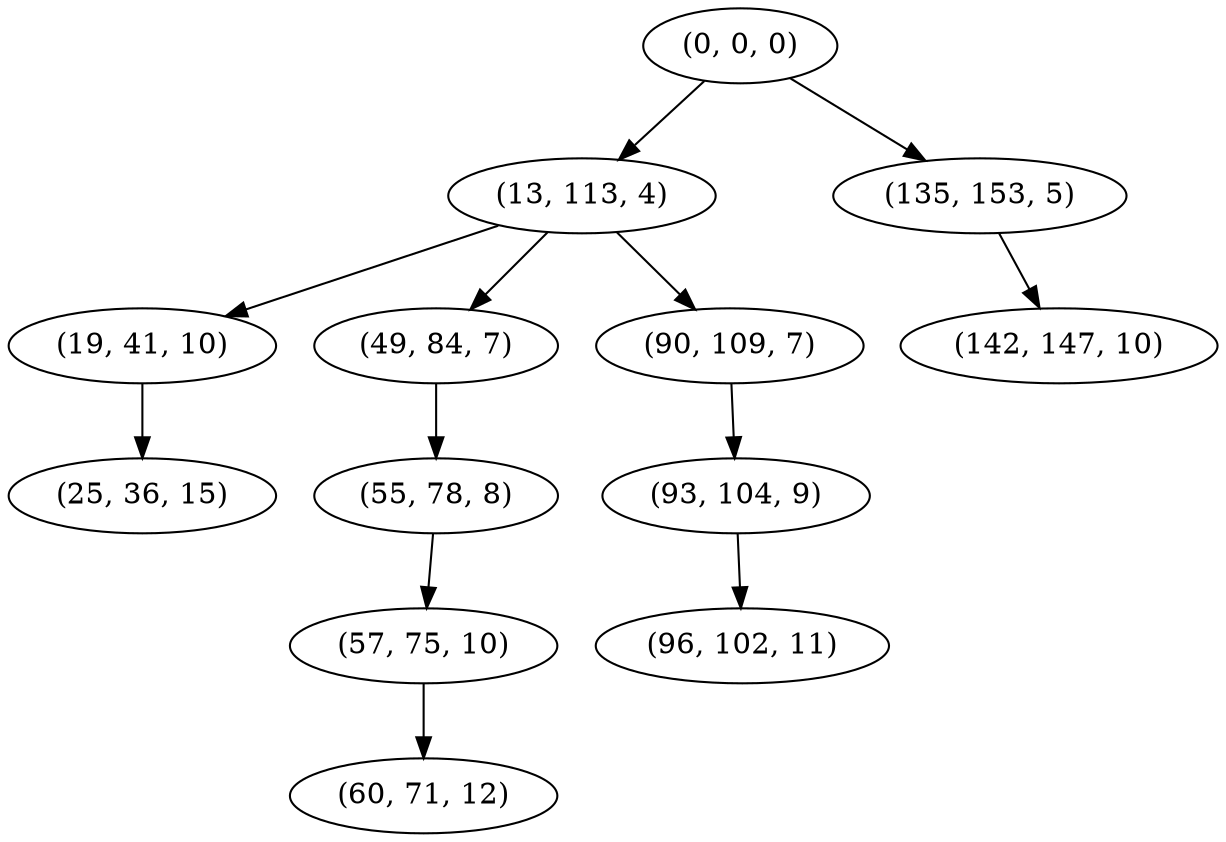 digraph tree {
    "(0, 0, 0)";
    "(13, 113, 4)";
    "(19, 41, 10)";
    "(25, 36, 15)";
    "(49, 84, 7)";
    "(55, 78, 8)";
    "(57, 75, 10)";
    "(60, 71, 12)";
    "(90, 109, 7)";
    "(93, 104, 9)";
    "(96, 102, 11)";
    "(135, 153, 5)";
    "(142, 147, 10)";
    "(0, 0, 0)" -> "(13, 113, 4)";
    "(0, 0, 0)" -> "(135, 153, 5)";
    "(13, 113, 4)" -> "(19, 41, 10)";
    "(13, 113, 4)" -> "(49, 84, 7)";
    "(13, 113, 4)" -> "(90, 109, 7)";
    "(19, 41, 10)" -> "(25, 36, 15)";
    "(49, 84, 7)" -> "(55, 78, 8)";
    "(55, 78, 8)" -> "(57, 75, 10)";
    "(57, 75, 10)" -> "(60, 71, 12)";
    "(90, 109, 7)" -> "(93, 104, 9)";
    "(93, 104, 9)" -> "(96, 102, 11)";
    "(135, 153, 5)" -> "(142, 147, 10)";
}
